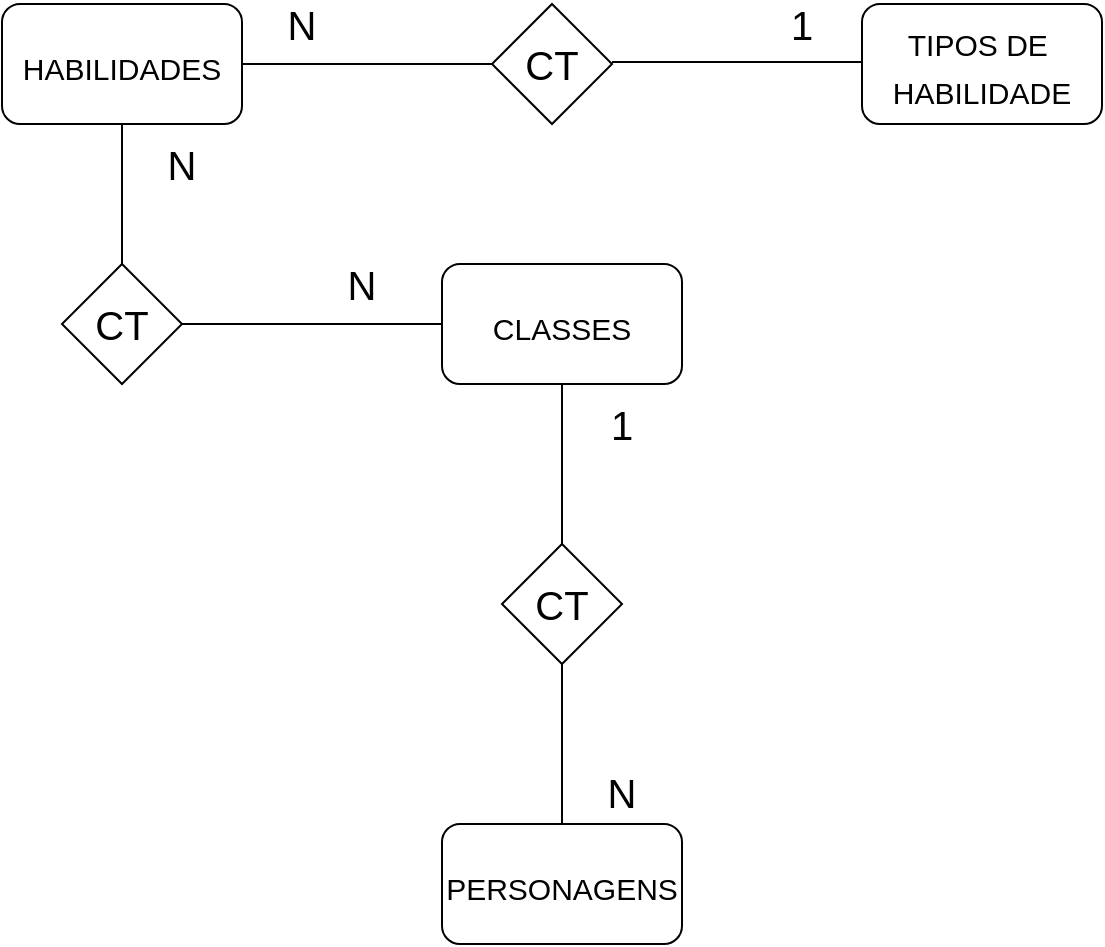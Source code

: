 <mxfile version="10.9.5" type="device"><diagram id="zjKt96vixwK7LqTYLKnT" name="CONCEITUAL"><mxGraphModel dx="985" dy="537" grid="1" gridSize="10" guides="1" tooltips="1" connect="1" arrows="1" fold="1" page="1" pageScale="1" pageWidth="827" pageHeight="1169" math="0" shadow="0"><root><mxCell id="0"/><mxCell id="1" parent="0"/><mxCell id="zpjz_0_8qFr1iKSZLyc5-1" value="" style="rounded=1;whiteSpace=wrap;html=1;" vertex="1" parent="1"><mxGeometry x="340" y="590" width="120" height="60" as="geometry"/></mxCell><mxCell id="zpjz_0_8qFr1iKSZLyc5-2" value="" style="rounded=1;whiteSpace=wrap;html=1;" vertex="1" parent="1"><mxGeometry x="340" y="310" width="120" height="60" as="geometry"/></mxCell><mxCell id="zpjz_0_8qFr1iKSZLyc5-3" value="" style="rounded=1;whiteSpace=wrap;html=1;" vertex="1" parent="1"><mxGeometry x="550" y="180" width="120" height="60" as="geometry"/></mxCell><mxCell id="zpjz_0_8qFr1iKSZLyc5-4" value="" style="rounded=1;whiteSpace=wrap;html=1;" vertex="1" parent="1"><mxGeometry x="120" y="180" width="120" height="60" as="geometry"/></mxCell><mxCell id="zpjz_0_8qFr1iKSZLyc5-6" value="&lt;font style=&quot;font-size: 15px&quot;&gt;PERSONAGENS&lt;/font&gt;" style="text;html=1;strokeColor=none;fillColor=none;align=center;verticalAlign=middle;whiteSpace=wrap;rounded=0;fontSize=20;" vertex="1" parent="1"><mxGeometry x="340" y="590" width="120" height="60" as="geometry"/></mxCell><mxCell id="zpjz_0_8qFr1iKSZLyc5-7" value="&lt;font style=&quot;font-size: 15px&quot;&gt;CLASSES&lt;/font&gt;" style="text;html=1;strokeColor=none;fillColor=none;align=center;verticalAlign=middle;whiteSpace=wrap;rounded=0;fontSize=20;" vertex="1" parent="1"><mxGeometry x="340" y="310" width="120" height="60" as="geometry"/></mxCell><mxCell id="zpjz_0_8qFr1iKSZLyc5-8" value="&lt;font style=&quot;font-size: 15px&quot;&gt;HABILIDADES&lt;/font&gt;" style="text;html=1;strokeColor=none;fillColor=none;align=center;verticalAlign=middle;whiteSpace=wrap;rounded=0;fontSize=20;" vertex="1" parent="1"><mxGeometry x="120" y="180" width="120" height="60" as="geometry"/></mxCell><mxCell id="zpjz_0_8qFr1iKSZLyc5-9" value="&lt;font style=&quot;font-size: 15px&quot;&gt;TIPOS DE&amp;nbsp;&lt;br&gt;HABILIDADE&lt;br&gt;&lt;/font&gt;" style="text;html=1;strokeColor=none;fillColor=none;align=center;verticalAlign=middle;whiteSpace=wrap;rounded=0;fontSize=20;" vertex="1" parent="1"><mxGeometry x="550" y="180" width="120" height="60" as="geometry"/></mxCell><mxCell id="zpjz_0_8qFr1iKSZLyc5-10" value="" style="rhombus;whiteSpace=wrap;html=1;fontSize=20;" vertex="1" parent="1"><mxGeometry x="370" y="450" width="60" height="60" as="geometry"/></mxCell><mxCell id="zpjz_0_8qFr1iKSZLyc5-11" value="" style="endArrow=none;html=1;fontSize=20;entryX=0.5;entryY=1;entryDx=0;entryDy=0;exitX=0.5;exitY=0;exitDx=0;exitDy=0;" edge="1" parent="1" source="zpjz_0_8qFr1iKSZLyc5-10" target="zpjz_0_8qFr1iKSZLyc5-7"><mxGeometry width="50" height="50" relative="1" as="geometry"><mxPoint x="120" y="670" as="sourcePoint"/><mxPoint x="170" y="620" as="targetPoint"/></mxGeometry></mxCell><mxCell id="zpjz_0_8qFr1iKSZLyc5-12" value="" style="endArrow=none;html=1;fontSize=20;entryX=0.5;entryY=1;entryDx=0;entryDy=0;exitX=0.5;exitY=0;exitDx=0;exitDy=0;" edge="1" parent="1"><mxGeometry width="50" height="50" relative="1" as="geometry"><mxPoint x="400" y="590" as="sourcePoint"/><mxPoint x="400" y="510" as="targetPoint"/></mxGeometry></mxCell><mxCell id="zpjz_0_8qFr1iKSZLyc5-13" value="CT" style="text;html=1;strokeColor=none;fillColor=none;align=center;verticalAlign=middle;whiteSpace=wrap;rounded=0;fontSize=20;" vertex="1" parent="1"><mxGeometry x="380" y="470" width="40" height="20" as="geometry"/></mxCell><mxCell id="zpjz_0_8qFr1iKSZLyc5-14" value="N" style="text;html=1;strokeColor=none;fillColor=none;align=center;verticalAlign=middle;whiteSpace=wrap;rounded=0;fontSize=20;" vertex="1" parent="1"><mxGeometry x="410" y="564" width="40" height="20" as="geometry"/></mxCell><mxCell id="zpjz_0_8qFr1iKSZLyc5-15" value="1" style="text;html=1;strokeColor=none;fillColor=none;align=center;verticalAlign=middle;whiteSpace=wrap;rounded=0;fontSize=20;" vertex="1" parent="1"><mxGeometry x="410" y="380" width="40" height="20" as="geometry"/></mxCell><mxCell id="zpjz_0_8qFr1iKSZLyc5-16" value="" style="rhombus;whiteSpace=wrap;html=1;fontSize=20;" vertex="1" parent="1"><mxGeometry x="150" y="310" width="60" height="60" as="geometry"/></mxCell><mxCell id="zpjz_0_8qFr1iKSZLyc5-17" value="CT" style="text;html=1;strokeColor=none;fillColor=none;align=center;verticalAlign=middle;whiteSpace=wrap;rounded=0;fontSize=20;" vertex="1" parent="1"><mxGeometry x="160" y="330" width="40" height="20" as="geometry"/></mxCell><mxCell id="zpjz_0_8qFr1iKSZLyc5-18" value="" style="endArrow=none;html=1;fontSize=20;entryX=0;entryY=0.5;entryDx=0;entryDy=0;exitX=1;exitY=0.5;exitDx=0;exitDy=0;" edge="1" parent="1" source="zpjz_0_8qFr1iKSZLyc5-16" target="zpjz_0_8qFr1iKSZLyc5-7"><mxGeometry width="50" height="50" relative="1" as="geometry"><mxPoint x="250" y="410" as="sourcePoint"/><mxPoint x="250" y="330" as="targetPoint"/></mxGeometry></mxCell><mxCell id="zpjz_0_8qFr1iKSZLyc5-20" value="" style="endArrow=none;html=1;fontSize=20;entryX=0.5;entryY=0;entryDx=0;entryDy=0;exitX=0.5;exitY=1;exitDx=0;exitDy=0;" edge="1" parent="1" source="zpjz_0_8qFr1iKSZLyc5-8" target="zpjz_0_8qFr1iKSZLyc5-16"><mxGeometry width="50" height="50" relative="1" as="geometry"><mxPoint x="190" y="270" as="sourcePoint"/><mxPoint x="320" y="270" as="targetPoint"/></mxGeometry></mxCell><mxCell id="zpjz_0_8qFr1iKSZLyc5-21" value="" style="rhombus;whiteSpace=wrap;html=1;fontSize=20;" vertex="1" parent="1"><mxGeometry x="365" y="180" width="60" height="60" as="geometry"/></mxCell><mxCell id="zpjz_0_8qFr1iKSZLyc5-22" value="CT" style="text;html=1;strokeColor=none;fillColor=none;align=center;verticalAlign=middle;whiteSpace=wrap;rounded=0;fontSize=20;" vertex="1" parent="1"><mxGeometry x="375" y="200" width="40" height="20" as="geometry"/></mxCell><mxCell id="zpjz_0_8qFr1iKSZLyc5-27" value="" style="endArrow=none;html=1;fontSize=20;entryX=0;entryY=0.5;entryDx=0;entryDy=0;exitX=1;exitY=0.5;exitDx=0;exitDy=0;" edge="1" parent="1" source="zpjz_0_8qFr1iKSZLyc5-8" target="zpjz_0_8qFr1iKSZLyc5-21"><mxGeometry width="50" height="50" relative="1" as="geometry"><mxPoint x="240" y="260" as="sourcePoint"/><mxPoint x="370" y="260" as="targetPoint"/></mxGeometry></mxCell><mxCell id="zpjz_0_8qFr1iKSZLyc5-28" value="" style="endArrow=none;html=1;fontSize=20;entryX=0;entryY=0.5;entryDx=0;entryDy=0;exitX=1;exitY=0.5;exitDx=0;exitDy=0;" edge="1" parent="1"><mxGeometry width="50" height="50" relative="1" as="geometry"><mxPoint x="425" y="209" as="sourcePoint"/><mxPoint x="550" y="209" as="targetPoint"/></mxGeometry></mxCell><mxCell id="zpjz_0_8qFr1iKSZLyc5-29" value="N" style="text;html=1;strokeColor=none;fillColor=none;align=center;verticalAlign=middle;whiteSpace=wrap;rounded=0;fontSize=20;" vertex="1" parent="1"><mxGeometry x="250" y="180" width="40" height="20" as="geometry"/></mxCell><mxCell id="zpjz_0_8qFr1iKSZLyc5-30" value="N" style="text;html=1;strokeColor=none;fillColor=none;align=center;verticalAlign=middle;whiteSpace=wrap;rounded=0;fontSize=20;" vertex="1" parent="1"><mxGeometry x="280" y="310" width="40" height="20" as="geometry"/></mxCell><mxCell id="zpjz_0_8qFr1iKSZLyc5-31" value="N" style="text;html=1;strokeColor=none;fillColor=none;align=center;verticalAlign=middle;whiteSpace=wrap;rounded=0;fontSize=20;" vertex="1" parent="1"><mxGeometry x="190" y="250" width="40" height="20" as="geometry"/></mxCell><mxCell id="zpjz_0_8qFr1iKSZLyc5-32" value="1" style="text;html=1;strokeColor=none;fillColor=none;align=center;verticalAlign=middle;whiteSpace=wrap;rounded=0;fontSize=20;" vertex="1" parent="1"><mxGeometry x="500" y="180" width="40" height="20" as="geometry"/></mxCell></root></mxGraphModel></diagram><diagram id="meDY9Z85Lmd0tdDgXl77" name="LÓGICO"><mxGraphModel dx="1182" dy="644" grid="1" gridSize="10" guides="1" tooltips="1" connect="1" arrows="1" fold="1" page="1" pageScale="1" pageWidth="827" pageHeight="1169" math="0" shadow="0"><root><mxCell id="UjBfEHpJHluJ7E_baz87-0"/><mxCell id="UjBfEHpJHluJ7E_baz87-1" parent="UjBfEHpJHluJ7E_baz87-0"/><mxCell id="UjBfEHpJHluJ7E_baz87-2" value="Tipos de Habilidade" style="swimlane;fontStyle=0;childLayout=stackLayout;horizontal=1;startSize=26;fillColor=#e0e0e0;horizontalStack=0;resizeParent=1;resizeParentMax=0;resizeLast=0;collapsible=1;marginBottom=0;swimlaneFillColor=#ffffff;align=center;fontSize=14;" vertex="1" parent="UjBfEHpJHluJ7E_baz87-1"><mxGeometry x="170" y="271" width="160" height="100" as="geometry"/></mxCell><mxCell id="UjBfEHpJHluJ7E_baz87-3" value="IdTipoHabilidade: &#10;Int" style="shape=partialRectangle;top=0;left=0;right=0;bottom=1;align=left;verticalAlign=middle;fillColor=none;spacingLeft=34;spacingRight=4;overflow=hidden;rotatable=0;points=[[0,0.5],[1,0.5]];portConstraint=eastwest;dropTarget=0;fontStyle=5;fontSize=12;" vertex="1" parent="UjBfEHpJHluJ7E_baz87-2"><mxGeometry y="26" width="160" height="30" as="geometry"/></mxCell><mxCell id="UjBfEHpJHluJ7E_baz87-4" value="PK" style="shape=partialRectangle;top=0;left=0;bottom=0;fillColor=none;align=left;verticalAlign=middle;spacingLeft=4;spacingRight=4;overflow=hidden;rotatable=0;points=[];portConstraint=eastwest;part=1;fontSize=12;" vertex="1" connectable="0" parent="UjBfEHpJHluJ7E_baz87-3"><mxGeometry width="30" height="30" as="geometry"/></mxCell><mxCell id="UjBfEHpJHluJ7E_baz87-5" value="TipoHabilidade: &#10;Varchar" style="shape=partialRectangle;top=0;left=0;right=0;bottom=0;align=left;verticalAlign=top;fillColor=none;spacingLeft=34;spacingRight=4;overflow=hidden;rotatable=0;points=[[0,0.5],[1,0.5]];portConstraint=eastwest;dropTarget=0;fontSize=12;" vertex="1" parent="UjBfEHpJHluJ7E_baz87-2"><mxGeometry y="56" width="160" height="44" as="geometry"/></mxCell><mxCell id="UjBfEHpJHluJ7E_baz87-6" value="" style="shape=partialRectangle;top=0;left=0;bottom=0;fillColor=none;align=left;verticalAlign=top;spacingLeft=4;spacingRight=4;overflow=hidden;rotatable=0;points=[];portConstraint=eastwest;part=1;fontSize=12;" vertex="1" connectable="0" parent="UjBfEHpJHluJ7E_baz87-5"><mxGeometry width="30" height="44" as="geometry"/></mxCell><mxCell id="ZGxPMwR56IuwI19hsWTc-0" value="Habilidades" style="swimlane;fontStyle=0;childLayout=stackLayout;horizontal=1;startSize=26;fillColor=#e0e0e0;horizontalStack=0;resizeParent=1;resizeParentMax=0;resizeLast=0;collapsible=1;marginBottom=0;swimlaneFillColor=#ffffff;align=center;fontSize=14;" vertex="1" parent="UjBfEHpJHluJ7E_baz87-1"><mxGeometry x="440" y="271" width="160" height="124" as="geometry"/></mxCell><mxCell id="ZGxPMwR56IuwI19hsWTc-1" value="IdHabilidade: Int" style="shape=partialRectangle;top=0;left=0;right=0;bottom=1;align=left;verticalAlign=middle;fillColor=none;spacingLeft=34;spacingRight=4;overflow=hidden;rotatable=0;points=[[0,0.5],[1,0.5]];portConstraint=eastwest;dropTarget=0;fontStyle=5;fontSize=12;" vertex="1" parent="ZGxPMwR56IuwI19hsWTc-0"><mxGeometry y="26" width="160" height="30" as="geometry"/></mxCell><mxCell id="ZGxPMwR56IuwI19hsWTc-2" value="PK" style="shape=partialRectangle;top=0;left=0;bottom=0;fillColor=none;align=left;verticalAlign=middle;spacingLeft=4;spacingRight=4;overflow=hidden;rotatable=0;points=[];portConstraint=eastwest;part=1;fontSize=12;" vertex="1" connectable="0" parent="ZGxPMwR56IuwI19hsWTc-1"><mxGeometry width="30" height="30" as="geometry"/></mxCell><mxCell id="ZGxPMwR56IuwI19hsWTc-3" value="Habilidade: Varchar" style="shape=partialRectangle;top=0;left=0;right=0;bottom=0;align=left;verticalAlign=top;fillColor=none;spacingLeft=34;spacingRight=4;overflow=hidden;rotatable=0;points=[[0,0.5],[1,0.5]];portConstraint=eastwest;dropTarget=0;fontSize=12;" vertex="1" parent="ZGxPMwR56IuwI19hsWTc-0"><mxGeometry y="56" width="160" height="34" as="geometry"/></mxCell><mxCell id="ZGxPMwR56IuwI19hsWTc-4" value="" style="shape=partialRectangle;top=0;left=0;bottom=0;fillColor=none;align=left;verticalAlign=top;spacingLeft=4;spacingRight=4;overflow=hidden;rotatable=0;points=[];portConstraint=eastwest;part=1;fontSize=12;" vertex="1" connectable="0" parent="ZGxPMwR56IuwI19hsWTc-3"><mxGeometry width="30" height="34" as="geometry"/></mxCell><mxCell id="ZGxPMwR56IuwI19hsWTc-5" value="IdTipoHabilidade: Int" style="shape=partialRectangle;top=0;left=0;right=0;bottom=0;align=left;verticalAlign=top;fillColor=none;spacingLeft=34;spacingRight=4;overflow=hidden;rotatable=0;points=[[0,0.5],[1,0.5]];portConstraint=eastwest;dropTarget=0;fontSize=12;" vertex="1" parent="ZGxPMwR56IuwI19hsWTc-0"><mxGeometry y="90" width="160" height="34" as="geometry"/></mxCell><mxCell id="ZGxPMwR56IuwI19hsWTc-6" value="FK" style="shape=partialRectangle;top=0;left=0;bottom=0;fillColor=none;align=left;verticalAlign=top;spacingLeft=4;spacingRight=4;overflow=hidden;rotatable=0;points=[];portConstraint=eastwest;part=1;fontSize=12;" vertex="1" connectable="0" parent="ZGxPMwR56IuwI19hsWTc-5"><mxGeometry width="30" height="34" as="geometry"/></mxCell><mxCell id="ZGxPMwR56IuwI19hsWTc-8" value="" style="edgeStyle=entityRelationEdgeStyle;fontSize=12;html=1;endArrow=ERoneToMany;" edge="1" parent="UjBfEHpJHluJ7E_baz87-1" source="UjBfEHpJHluJ7E_baz87-2" target="ZGxPMwR56IuwI19hsWTc-0"><mxGeometry width="100" height="100" relative="1" as="geometry"><mxPoint x="170" y="510" as="sourcePoint"/><mxPoint x="270" y="410" as="targetPoint"/></mxGeometry></mxCell><mxCell id="ZGxPMwR56IuwI19hsWTc-9" value="Classes" style="swimlane;fontStyle=0;childLayout=stackLayout;horizontal=1;startSize=26;fillColor=#e0e0e0;horizontalStack=0;resizeParent=1;resizeParentMax=0;resizeLast=0;collapsible=1;marginBottom=0;swimlaneFillColor=#ffffff;align=center;fontSize=14;" vertex="1" parent="UjBfEHpJHluJ7E_baz87-1"><mxGeometry x="440" y="460" width="160" height="90" as="geometry"/></mxCell><mxCell id="ZGxPMwR56IuwI19hsWTc-10" value="IdClasse: Int" style="shape=partialRectangle;top=0;left=0;right=0;bottom=1;align=left;verticalAlign=middle;fillColor=none;spacingLeft=34;spacingRight=4;overflow=hidden;rotatable=0;points=[[0,0.5],[1,0.5]];portConstraint=eastwest;dropTarget=0;fontStyle=5;fontSize=12;" vertex="1" parent="ZGxPMwR56IuwI19hsWTc-9"><mxGeometry y="26" width="160" height="30" as="geometry"/></mxCell><mxCell id="ZGxPMwR56IuwI19hsWTc-11" value="PK" style="shape=partialRectangle;top=0;left=0;bottom=0;fillColor=none;align=left;verticalAlign=middle;spacingLeft=4;spacingRight=4;overflow=hidden;rotatable=0;points=[];portConstraint=eastwest;part=1;fontSize=12;" vertex="1" connectable="0" parent="ZGxPMwR56IuwI19hsWTc-10"><mxGeometry width="30" height="30" as="geometry"/></mxCell><mxCell id="ZGxPMwR56IuwI19hsWTc-12" value="Classe: Varchar&#10;" style="shape=partialRectangle;top=0;left=0;right=0;bottom=0;align=left;verticalAlign=top;fillColor=none;spacingLeft=34;spacingRight=4;overflow=hidden;rotatable=0;points=[[0,0.5],[1,0.5]];portConstraint=eastwest;dropTarget=0;fontSize=12;" vertex="1" parent="ZGxPMwR56IuwI19hsWTc-9"><mxGeometry y="56" width="160" height="34" as="geometry"/></mxCell><mxCell id="ZGxPMwR56IuwI19hsWTc-13" value="" style="shape=partialRectangle;top=0;left=0;bottom=0;fillColor=none;align=left;verticalAlign=top;spacingLeft=4;spacingRight=4;overflow=hidden;rotatable=0;points=[];portConstraint=eastwest;part=1;fontSize=12;" vertex="1" connectable="0" parent="ZGxPMwR56IuwI19hsWTc-12"><mxGeometry width="30" height="34" as="geometry"/></mxCell><mxCell id="ZGxPMwR56IuwI19hsWTc-23" value="Poderes" style="swimlane;fontStyle=0;childLayout=stackLayout;horizontal=1;startSize=26;fillColor=#e0e0e0;horizontalStack=0;resizeParent=1;resizeParentMax=0;resizeLast=0;collapsible=1;marginBottom=0;swimlaneFillColor=#ffffff;align=center;fontSize=14;" vertex="1" parent="UjBfEHpJHluJ7E_baz87-1"><mxGeometry x="200" y="471" width="160" height="90" as="geometry"/></mxCell><mxCell id="ZGxPMwR56IuwI19hsWTc-24" value="IdClasse: Int" style="shape=partialRectangle;top=0;left=0;right=0;bottom=1;align=left;verticalAlign=middle;fillColor=none;spacingLeft=34;spacingRight=4;overflow=hidden;rotatable=0;points=[[0,0.5],[1,0.5]];portConstraint=eastwest;dropTarget=0;fontStyle=5;fontSize=12;" vertex="1" parent="ZGxPMwR56IuwI19hsWTc-23"><mxGeometry y="26" width="160" height="30" as="geometry"/></mxCell><mxCell id="ZGxPMwR56IuwI19hsWTc-25" value="FK" style="shape=partialRectangle;top=0;left=0;bottom=0;fillColor=none;align=left;verticalAlign=middle;spacingLeft=4;spacingRight=4;overflow=hidden;rotatable=0;points=[];portConstraint=eastwest;part=1;fontSize=12;" vertex="1" connectable="0" parent="ZGxPMwR56IuwI19hsWTc-24"><mxGeometry width="30" height="30" as="geometry"/></mxCell><mxCell id="ZGxPMwR56IuwI19hsWTc-26" value="IdHabilidade: Int" style="shape=partialRectangle;top=0;left=0;right=0;bottom=0;align=left;verticalAlign=top;fillColor=none;spacingLeft=34;spacingRight=4;overflow=hidden;rotatable=0;points=[[0,0.5],[1,0.5]];portConstraint=eastwest;dropTarget=0;fontSize=12;" vertex="1" parent="ZGxPMwR56IuwI19hsWTc-23"><mxGeometry y="56" width="160" height="34" as="geometry"/></mxCell><mxCell id="ZGxPMwR56IuwI19hsWTc-27" value="FK" style="shape=partialRectangle;top=0;left=0;bottom=0;fillColor=none;align=left;verticalAlign=top;spacingLeft=4;spacingRight=4;overflow=hidden;rotatable=0;points=[];portConstraint=eastwest;part=1;fontSize=12;" vertex="1" connectable="0" parent="ZGxPMwR56IuwI19hsWTc-26"><mxGeometry width="30" height="34" as="geometry"/></mxCell><mxCell id="Kt8Hx9XdeHR2uEnWTjVo-0" value="" style="edgeStyle=entityRelationEdgeStyle;fontSize=12;html=1;endArrow=ERmany;startArrow=ERmany;entryX=0;entryY=0.5;entryDx=0;entryDy=0;" edge="1" parent="UjBfEHpJHluJ7E_baz87-1" source="ZGxPMwR56IuwI19hsWTc-9" target="ZGxPMwR56IuwI19hsWTc-5"><mxGeometry width="100" height="100" relative="1" as="geometry"><mxPoint x="170" y="670" as="sourcePoint"/><mxPoint x="270" y="570" as="targetPoint"/></mxGeometry></mxCell><mxCell id="sSN9TiScApBu6gOEJXD2-0" value="Personagens" style="swimlane;fontStyle=0;childLayout=stackLayout;horizontal=1;startSize=26;fillColor=#e0e0e0;horizontalStack=0;resizeParent=1;resizeParentMax=0;resizeLast=0;collapsible=1;marginBottom=0;swimlaneFillColor=#ffffff;align=center;fontSize=14;" vertex="1" parent="UjBfEHpJHluJ7E_baz87-1"><mxGeometry x="440" y="567" width="160" height="276" as="geometry"/></mxCell><mxCell id="sSN9TiScApBu6gOEJXD2-1" value="IdPersonagem: Int" style="shape=partialRectangle;top=0;left=0;right=0;bottom=1;align=left;verticalAlign=middle;fillColor=none;spacingLeft=34;spacingRight=4;overflow=hidden;rotatable=0;points=[[0,0.5],[1,0.5]];portConstraint=eastwest;dropTarget=0;fontStyle=5;fontSize=12;" vertex="1" parent="sSN9TiScApBu6gOEJXD2-0"><mxGeometry y="26" width="160" height="30" as="geometry"/></mxCell><mxCell id="sSN9TiScApBu6gOEJXD2-2" value="PK" style="shape=partialRectangle;top=0;left=0;bottom=0;fillColor=none;align=left;verticalAlign=middle;spacingLeft=4;spacingRight=4;overflow=hidden;rotatable=0;points=[];portConstraint=eastwest;part=1;fontSize=12;" vertex="1" connectable="0" parent="sSN9TiScApBu6gOEJXD2-1"><mxGeometry width="30" height="30" as="geometry"/></mxCell><mxCell id="sSN9TiScApBu6gOEJXD2-3" value="Nome: Varchar" style="shape=partialRectangle;top=0;left=0;right=0;bottom=0;align=left;verticalAlign=top;fillColor=none;spacingLeft=34;spacingRight=4;overflow=hidden;rotatable=0;points=[[0,0.5],[1,0.5]];portConstraint=eastwest;dropTarget=0;fontSize=12;" vertex="1" parent="sSN9TiScApBu6gOEJXD2-0"><mxGeometry y="56" width="160" height="34" as="geometry"/></mxCell><mxCell id="sSN9TiScApBu6gOEJXD2-4" value="" style="shape=partialRectangle;top=0;left=0;bottom=0;fillColor=none;align=left;verticalAlign=top;spacingLeft=4;spacingRight=4;overflow=hidden;rotatable=0;points=[];portConstraint=eastwest;part=1;fontSize=12;" vertex="1" connectable="0" parent="sSN9TiScApBu6gOEJXD2-3"><mxGeometry width="30" height="34" as="geometry"/></mxCell><mxCell id="sSN9TiScApBu6gOEJXD2-15" value="CapacidadeVida: Int" style="shape=partialRectangle;top=0;left=0;right=0;bottom=0;align=left;verticalAlign=top;fillColor=none;spacingLeft=34;spacingRight=4;overflow=hidden;rotatable=0;points=[[0,0.5],[1,0.5]];portConstraint=eastwest;dropTarget=0;fontSize=12;" vertex="1" parent="sSN9TiScApBu6gOEJXD2-0"><mxGeometry y="90" width="160" height="34" as="geometry"/></mxCell><mxCell id="sSN9TiScApBu6gOEJXD2-16" value="" style="shape=partialRectangle;top=0;left=0;bottom=0;fillColor=none;align=left;verticalAlign=top;spacingLeft=4;spacingRight=4;overflow=hidden;rotatable=0;points=[];portConstraint=eastwest;part=1;fontSize=12;" vertex="1" connectable="0" parent="sSN9TiScApBu6gOEJXD2-15"><mxGeometry width="30" height="34" as="geometry"/></mxCell><mxCell id="sSN9TiScApBu6gOEJXD2-17" value="CapacidadeMana: Int" style="shape=partialRectangle;top=0;left=0;right=0;bottom=0;align=left;verticalAlign=top;fillColor=none;spacingLeft=34;spacingRight=4;overflow=hidden;rotatable=0;points=[[0,0.5],[1,0.5]];portConstraint=eastwest;dropTarget=0;fontSize=12;" vertex="1" parent="sSN9TiScApBu6gOEJXD2-0"><mxGeometry y="124" width="160" height="34" as="geometry"/></mxCell><mxCell id="sSN9TiScApBu6gOEJXD2-18" value="" style="shape=partialRectangle;top=0;left=0;bottom=0;fillColor=none;align=left;verticalAlign=top;spacingLeft=4;spacingRight=4;overflow=hidden;rotatable=0;points=[];portConstraint=eastwest;part=1;fontSize=12;" vertex="1" connectable="0" parent="sSN9TiScApBu6gOEJXD2-17"><mxGeometry width="30" height="34" as="geometry"/></mxCell><mxCell id="sSN9TiScApBu6gOEJXD2-19" value="DataCriacao: &#10;DateTime" style="shape=partialRectangle;top=0;left=0;right=0;bottom=0;align=left;verticalAlign=top;fillColor=none;spacingLeft=34;spacingRight=4;overflow=hidden;rotatable=0;points=[[0,0.5],[1,0.5]];portConstraint=eastwest;dropTarget=0;fontSize=12;" vertex="1" parent="sSN9TiScApBu6gOEJXD2-0"><mxGeometry y="158" width="160" height="42" as="geometry"/></mxCell><mxCell id="sSN9TiScApBu6gOEJXD2-20" value="" style="shape=partialRectangle;top=0;left=0;bottom=0;fillColor=none;align=left;verticalAlign=top;spacingLeft=4;spacingRight=4;overflow=hidden;rotatable=0;points=[];portConstraint=eastwest;part=1;fontSize=12;" vertex="1" connectable="0" parent="sSN9TiScApBu6gOEJXD2-19"><mxGeometry width="30" height="42" as="geometry"/></mxCell><mxCell id="sSN9TiScApBu6gOEJXD2-21" value="DataAtualizacao: &#10;DateTime" style="shape=partialRectangle;top=0;left=0;right=0;bottom=0;align=left;verticalAlign=top;fillColor=none;spacingLeft=34;spacingRight=4;overflow=hidden;rotatable=0;points=[[0,0.5],[1,0.5]];portConstraint=eastwest;dropTarget=0;fontSize=12;" vertex="1" parent="sSN9TiScApBu6gOEJXD2-0"><mxGeometry y="200" width="160" height="42" as="geometry"/></mxCell><mxCell id="sSN9TiScApBu6gOEJXD2-22" value="" style="shape=partialRectangle;top=0;left=0;bottom=0;fillColor=none;align=left;verticalAlign=top;spacingLeft=4;spacingRight=4;overflow=hidden;rotatable=0;points=[];portConstraint=eastwest;part=1;fontSize=12;" vertex="1" connectable="0" parent="sSN9TiScApBu6gOEJXD2-21"><mxGeometry width="30" height="42" as="geometry"/></mxCell><mxCell id="sSN9TiScApBu6gOEJXD2-23" value="IdClasse: Int" style="shape=partialRectangle;top=0;left=0;right=0;bottom=0;align=left;verticalAlign=top;fillColor=none;spacingLeft=34;spacingRight=4;overflow=hidden;rotatable=0;points=[[0,0.5],[1,0.5]];portConstraint=eastwest;dropTarget=0;fontSize=12;" vertex="1" parent="sSN9TiScApBu6gOEJXD2-0"><mxGeometry y="242" width="160" height="34" as="geometry"/></mxCell><mxCell id="sSN9TiScApBu6gOEJXD2-24" value="FK" style="shape=partialRectangle;top=0;left=0;bottom=0;fillColor=none;align=left;verticalAlign=top;spacingLeft=4;spacingRight=4;overflow=hidden;rotatable=0;points=[];portConstraint=eastwest;part=1;fontSize=12;" vertex="1" connectable="0" parent="sSN9TiScApBu6gOEJXD2-23"><mxGeometry width="30" height="34" as="geometry"/></mxCell><mxCell id="D3iG_DOxyuuT0Y_hAGKF-0" value="" style="edgeStyle=entityRelationEdgeStyle;fontSize=12;html=1;endArrow=ERoneToMany;exitX=1;exitY=0.5;exitDx=0;exitDy=0;" edge="1" parent="UjBfEHpJHluJ7E_baz87-1" source="ZGxPMwR56IuwI19hsWTc-12" target="sSN9TiScApBu6gOEJXD2-0"><mxGeometry width="100" height="100" relative="1" as="geometry"><mxPoint x="380" y="690" as="sourcePoint"/><mxPoint x="420" y="530" as="targetPoint"/></mxGeometry></mxCell></root></mxGraphModel></diagram></mxfile>